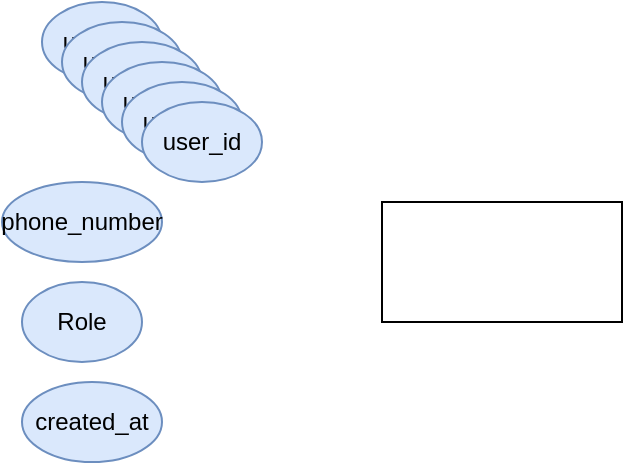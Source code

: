 <mxfile version="27.0.3">
  <diagram name="Page-1" id="lGEV1hWv-OFLLE2CirME">
    <mxGraphModel dx="810" dy="513" grid="1" gridSize="10" guides="1" tooltips="1" connect="1" arrows="1" fold="1" page="1" pageScale="1" pageWidth="850" pageHeight="1100" math="0" shadow="0">
      <root>
        <mxCell id="0" />
        <mxCell id="1" parent="0" />
        <mxCell id="HhwE2IefwVXbn9e1Ju-8-1" value="" style="rounded=0;whiteSpace=wrap;html=1;" vertex="1" parent="1">
          <mxGeometry x="200" y="150" width="120" height="60" as="geometry" />
        </mxCell>
        <mxCell id="HhwE2IefwVXbn9e1Ju-8-2" value="user_id" style="ellipse;whiteSpace=wrap;html=1;fillColor=#dae8fc;strokeColor=#6c8ebf;" vertex="1" parent="1">
          <mxGeometry x="30" y="50" width="60" height="40" as="geometry" />
        </mxCell>
        <mxCell id="HhwE2IefwVXbn9e1Ju-8-3" value="user_id" style="ellipse;whiteSpace=wrap;html=1;fillColor=#dae8fc;strokeColor=#6c8ebf;" vertex="1" parent="1">
          <mxGeometry x="40" y="60" width="60" height="40" as="geometry" />
        </mxCell>
        <mxCell id="HhwE2IefwVXbn9e1Ju-8-4" value="user_id" style="ellipse;whiteSpace=wrap;html=1;fillColor=#dae8fc;strokeColor=#6c8ebf;" vertex="1" parent="1">
          <mxGeometry x="50" y="70" width="60" height="40" as="geometry" />
        </mxCell>
        <mxCell id="HhwE2IefwVXbn9e1Ju-8-5" value="user_id" style="ellipse;whiteSpace=wrap;html=1;fillColor=#dae8fc;strokeColor=#6c8ebf;" vertex="1" parent="1">
          <mxGeometry x="60" y="80" width="60" height="40" as="geometry" />
        </mxCell>
        <mxCell id="HhwE2IefwVXbn9e1Ju-8-6" value="user_id" style="ellipse;whiteSpace=wrap;html=1;fillColor=#dae8fc;strokeColor=#6c8ebf;" vertex="1" parent="1">
          <mxGeometry x="70" y="90" width="60" height="40" as="geometry" />
        </mxCell>
        <mxCell id="HhwE2IefwVXbn9e1Ju-8-7" value="user_id" style="ellipse;whiteSpace=wrap;html=1;fillColor=#dae8fc;strokeColor=#6c8ebf;" vertex="1" parent="1">
          <mxGeometry x="80" y="100" width="60" height="40" as="geometry" />
        </mxCell>
        <mxCell id="HhwE2IefwVXbn9e1Ju-8-8" value="phone_number" style="ellipse;whiteSpace=wrap;html=1;fillColor=#dae8fc;strokeColor=#6c8ebf;" vertex="1" parent="1">
          <mxGeometry x="10" y="140" width="80" height="40" as="geometry" />
        </mxCell>
        <mxCell id="HhwE2IefwVXbn9e1Ju-8-9" value="Role" style="ellipse;whiteSpace=wrap;html=1;fillColor=#dae8fc;strokeColor=#6c8ebf;" vertex="1" parent="1">
          <mxGeometry x="20" y="190" width="60" height="40" as="geometry" />
        </mxCell>
        <mxCell id="HhwE2IefwVXbn9e1Ju-8-10" value="created_at" style="ellipse;whiteSpace=wrap;html=1;fillColor=#dae8fc;strokeColor=#6c8ebf;" vertex="1" parent="1">
          <mxGeometry x="20" y="240" width="70" height="40" as="geometry" />
        </mxCell>
      </root>
    </mxGraphModel>
  </diagram>
</mxfile>
